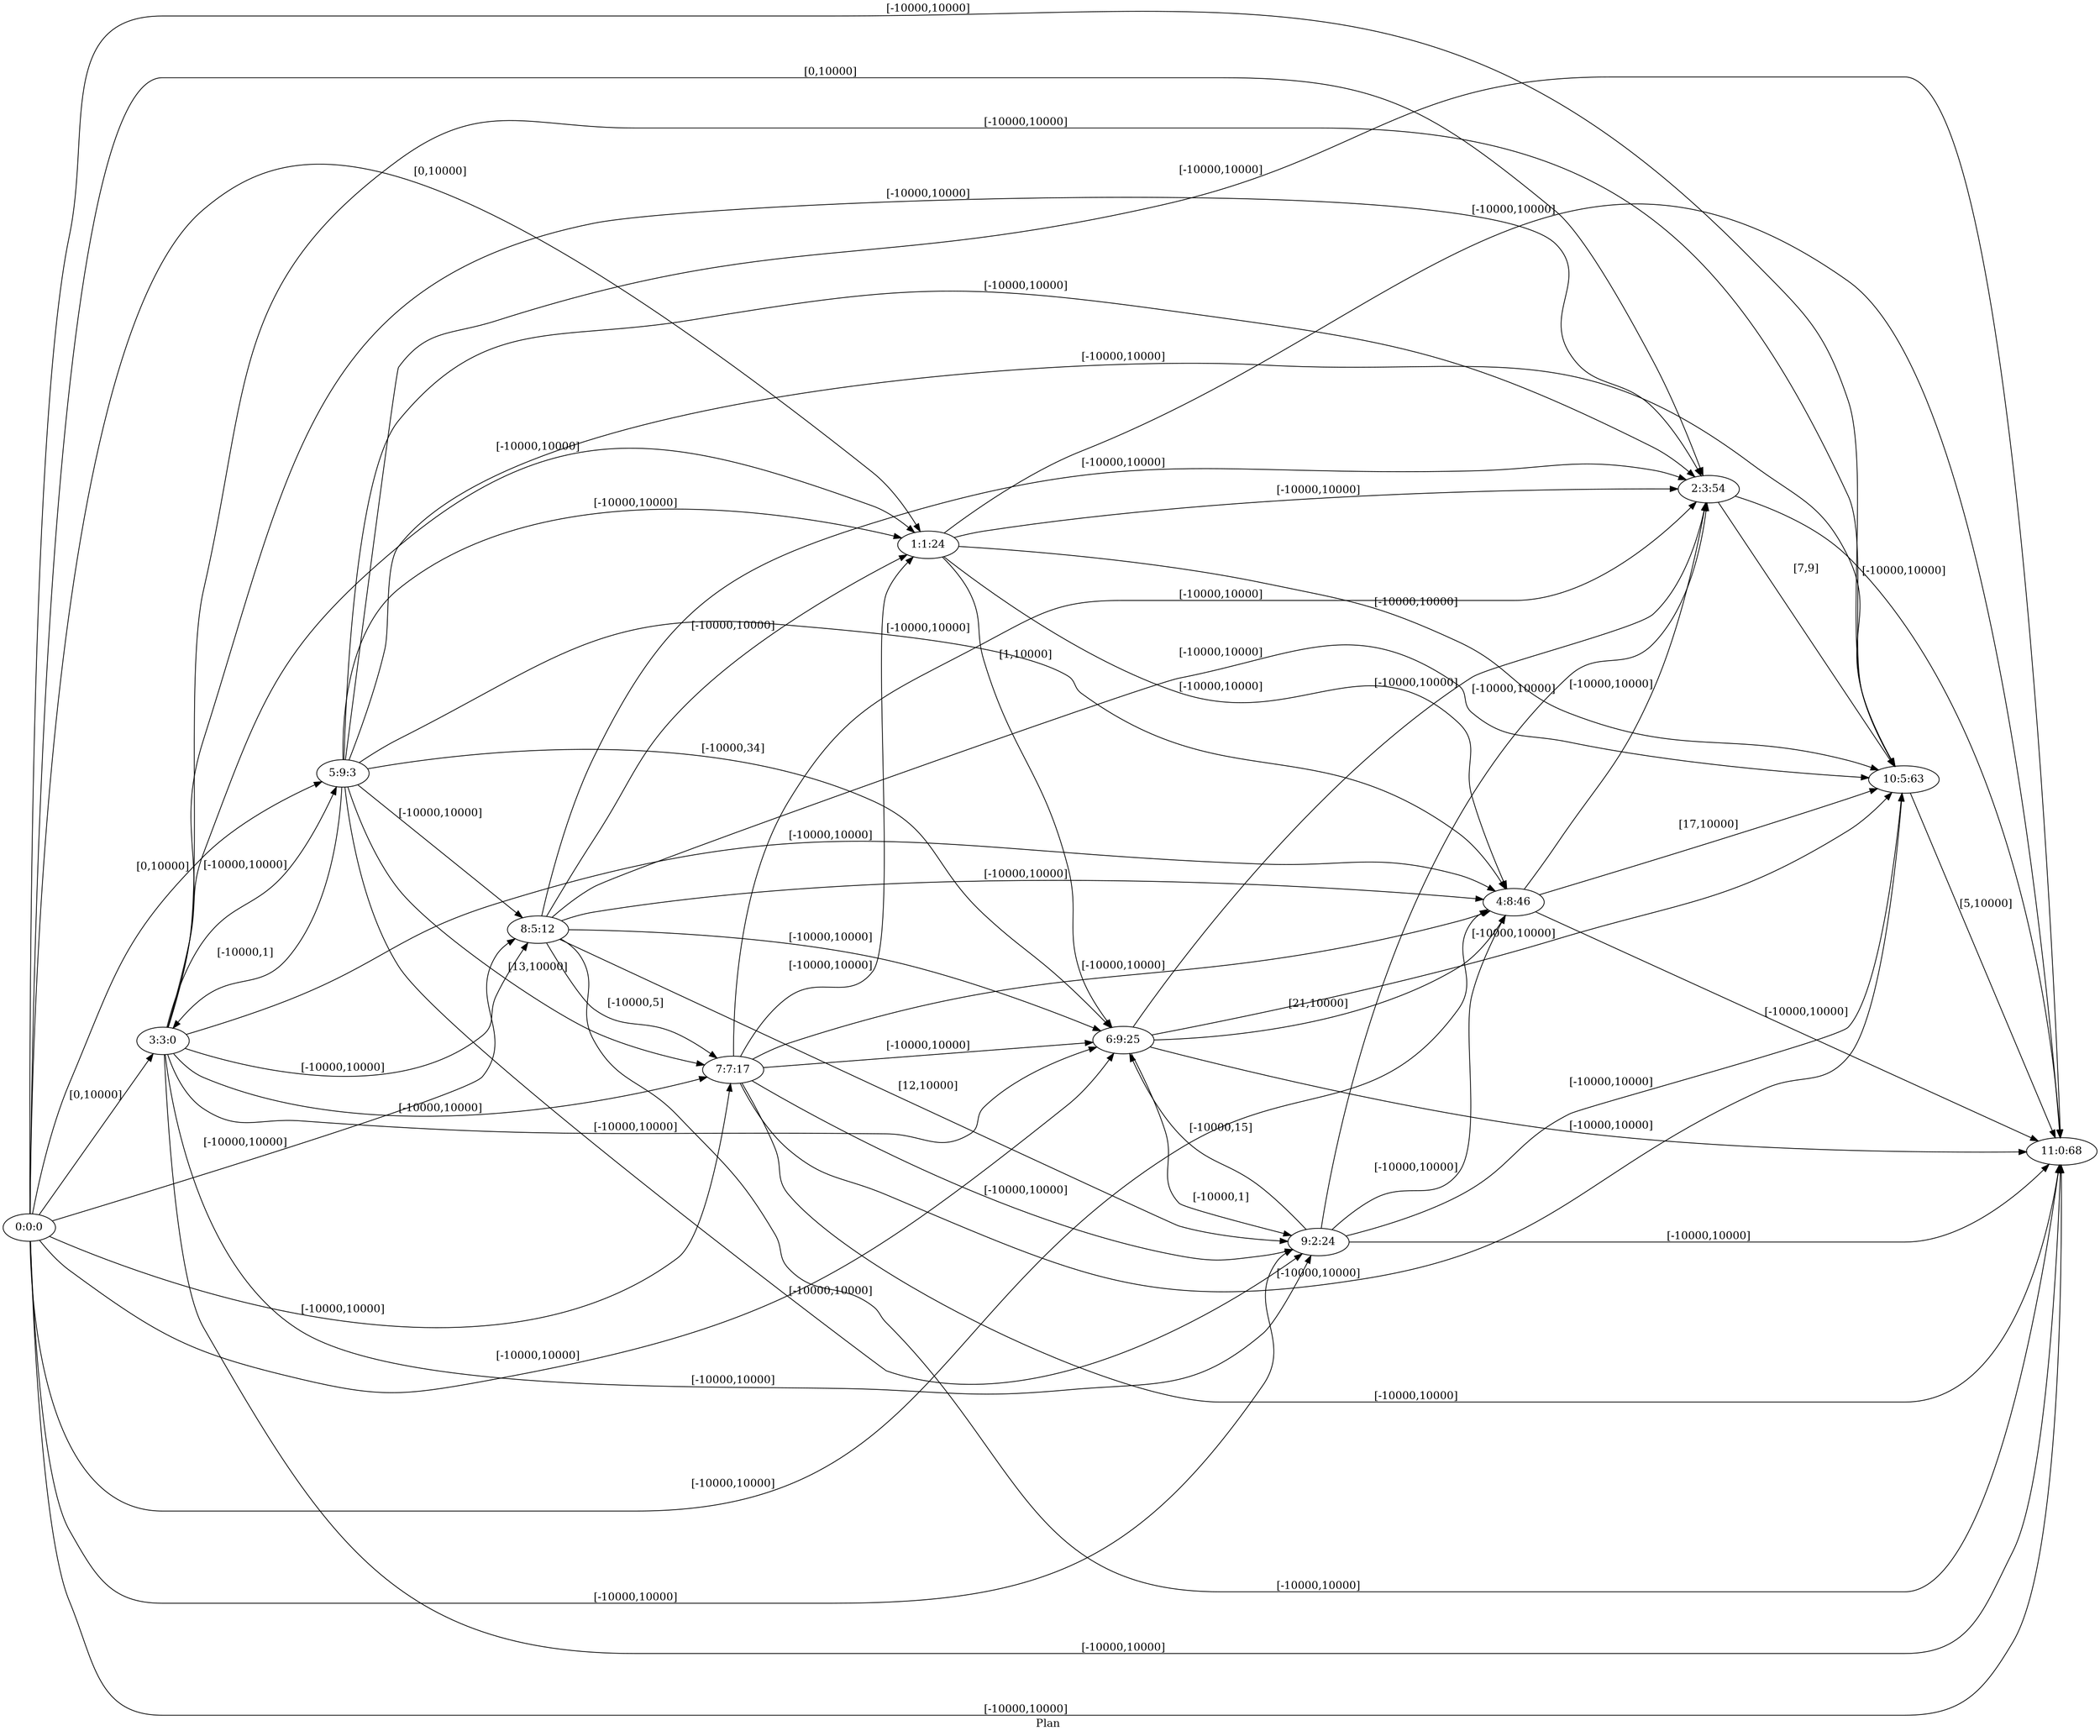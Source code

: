 digraph G {
 rankdir = LR;
 nodesep = .45; 
 size = 30;
label="Plan ";
 fldt = 0.381629;
"0:0:0"->"1:1:24"[ label = "[0,10000]"];
"0:0:0"->"2:3:54"[ label = "[0,10000]"];
"0:0:0"->"3:3:0"[ label = "[0,10000]"];
"0:0:0"->"4:8:46"[ label = "[-10000,10000]"];
"0:0:0"->"5:9:3"[ label = "[0,10000]"];
"0:0:0"->"6:9:25"[ label = "[-10000,10000]"];
"0:0:0"->"7:7:17"[ label = "[-10000,10000]"];
"0:0:0"->"8:5:12"[ label = "[-10000,10000]"];
"0:0:0"->"9:2:24"[ label = "[-10000,10000]"];
"0:0:0"->"10:5:63"[ label = "[-10000,10000]"];
"0:0:0"->"11:0:68"[ label = "[-10000,10000]"];
"1:1:24"->"2:3:54"[ label = "[-10000,10000]"];
"1:1:24"->"4:8:46"[ label = "[-10000,10000]"];
"1:1:24"->"6:9:25"[ label = "[1,10000]"];
"1:1:24"->"10:5:63"[ label = "[-10000,10000]"];
"1:1:24"->"11:0:68"[ label = "[-10000,10000]"];
"2:3:54"->"10:5:63"[ label = "[7,9]"];
"2:3:54"->"11:0:68"[ label = "[-10000,10000]"];
"3:3:0"->"1:1:24"[ label = "[-10000,10000]"];
"3:3:0"->"2:3:54"[ label = "[-10000,10000]"];
"3:3:0"->"4:8:46"[ label = "[-10000,10000]"];
"3:3:0"->"5:9:3"[ label = "[-10000,10000]"];
"3:3:0"->"6:9:25"[ label = "[-10000,10000]"];
"3:3:0"->"7:7:17"[ label = "[-10000,10000]"];
"3:3:0"->"8:5:12"[ label = "[-10000,10000]"];
"3:3:0"->"9:2:24"[ label = "[-10000,10000]"];
"3:3:0"->"10:5:63"[ label = "[-10000,10000]"];
"3:3:0"->"11:0:68"[ label = "[-10000,10000]"];
"4:8:46"->"2:3:54"[ label = "[-10000,10000]"];
"4:8:46"->"10:5:63"[ label = "[17,10000]"];
"4:8:46"->"11:0:68"[ label = "[-10000,10000]"];
"5:9:3"->"1:1:24"[ label = "[-10000,10000]"];
"5:9:3"->"2:3:54"[ label = "[-10000,10000]"];
"5:9:3"->"3:3:0"[ label = "[-10000,1]"];
"5:9:3"->"4:8:46"[ label = "[-10000,10000]"];
"5:9:3"->"6:9:25"[ label = "[-10000,34]"];
"5:9:3"->"7:7:17"[ label = "[13,10000]"];
"5:9:3"->"8:5:12"[ label = "[-10000,10000]"];
"5:9:3"->"9:2:24"[ label = "[-10000,10000]"];
"5:9:3"->"10:5:63"[ label = "[-10000,10000]"];
"5:9:3"->"11:0:68"[ label = "[-10000,10000]"];
"6:9:25"->"2:3:54"[ label = "[-10000,10000]"];
"6:9:25"->"4:8:46"[ label = "[21,10000]"];
"6:9:25"->"9:2:24"[ label = "[-10000,1]"];
"6:9:25"->"10:5:63"[ label = "[-10000,10000]"];
"6:9:25"->"11:0:68"[ label = "[-10000,10000]"];
"7:7:17"->"1:1:24"[ label = "[-10000,10000]"];
"7:7:17"->"2:3:54"[ label = "[-10000,10000]"];
"7:7:17"->"4:8:46"[ label = "[-10000,10000]"];
"7:7:17"->"6:9:25"[ label = "[-10000,10000]"];
"7:7:17"->"9:2:24"[ label = "[-10000,10000]"];
"7:7:17"->"10:5:63"[ label = "[-10000,10000]"];
"7:7:17"->"11:0:68"[ label = "[-10000,10000]"];
"8:5:12"->"1:1:24"[ label = "[-10000,10000]"];
"8:5:12"->"2:3:54"[ label = "[-10000,10000]"];
"8:5:12"->"4:8:46"[ label = "[-10000,10000]"];
"8:5:12"->"6:9:25"[ label = "[-10000,10000]"];
"8:5:12"->"7:7:17"[ label = "[-10000,5]"];
"8:5:12"->"9:2:24"[ label = "[12,10000]"];
"8:5:12"->"10:5:63"[ label = "[-10000,10000]"];
"8:5:12"->"11:0:68"[ label = "[-10000,10000]"];
"9:2:24"->"2:3:54"[ label = "[-10000,10000]"];
"9:2:24"->"4:8:46"[ label = "[-10000,10000]"];
"9:2:24"->"6:9:25"[ label = "[-10000,15]"];
"9:2:24"->"10:5:63"[ label = "[-10000,10000]"];
"9:2:24"->"11:0:68"[ label = "[-10000,10000]"];
"10:5:63"->"11:0:68"[ label = "[5,10000]"];
}
